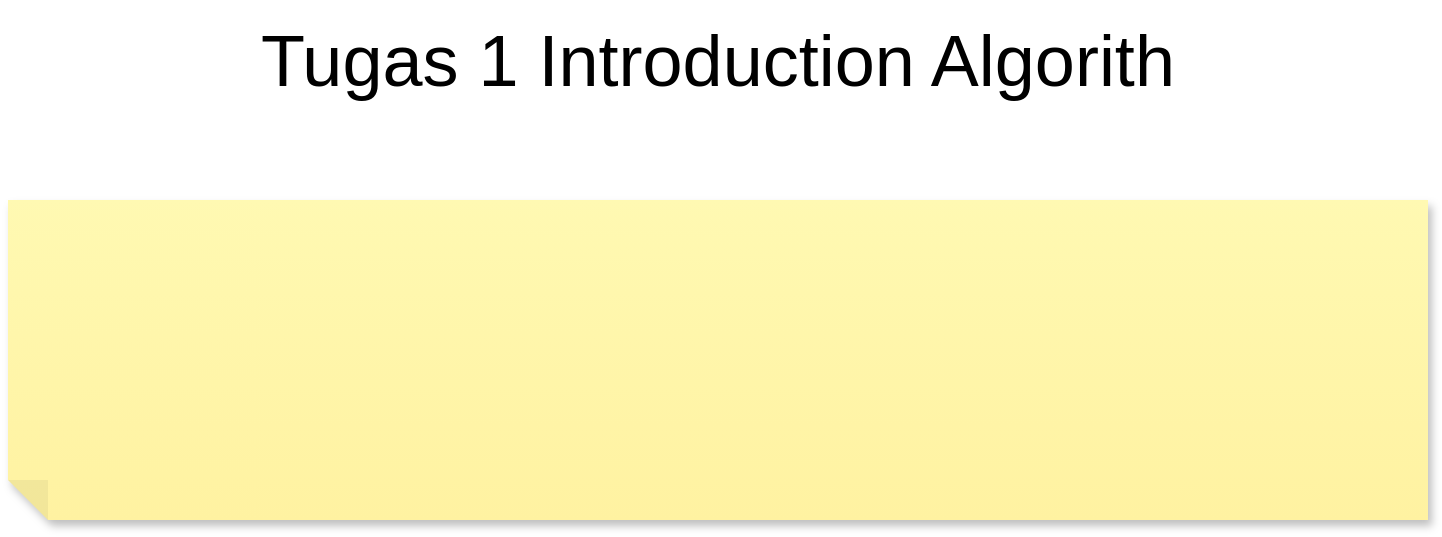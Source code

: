 <mxfile version="21.6.8" type="github">
  <diagram name="Halaman-1" id="sULDYDgB5De0UTiafrHM">
    <mxGraphModel dx="946" dy="1645" grid="1" gridSize="10" guides="1" tooltips="1" connect="1" arrows="1" fold="1" page="1" pageScale="1" pageWidth="827" pageHeight="1169" math="0" shadow="0">
      <root>
        <mxCell id="0" />
        <mxCell id="1" parent="0" />
        <mxCell id="Q0Hcy1KL047lVdsbwjJ6-1" value="&lt;font style=&quot;font-size: 36px;&quot;&gt;Tugas 1 Introduction Algorith&lt;/font&gt;" style="text;strokeColor=none;align=center;fillColor=none;html=1;verticalAlign=middle;whiteSpace=wrap;rounded=0;" vertex="1" parent="1">
          <mxGeometry x="169" y="80" width="490" height="60" as="geometry" />
        </mxCell>
        <mxCell id="Q0Hcy1KL047lVdsbwjJ6-2" value="" style="shape=note;whiteSpace=wrap;html=1;backgroundOutline=1;fontColor=#000000;darkOpacity=0.05;fillColor=#FFF9B2;strokeColor=none;fillStyle=solid;direction=west;gradientDirection=north;gradientColor=#FFF2A1;shadow=1;size=20;pointerEvents=1;" vertex="1" parent="1">
          <mxGeometry x="59" y="180" width="710" height="160" as="geometry" />
        </mxCell>
      </root>
    </mxGraphModel>
  </diagram>
</mxfile>
